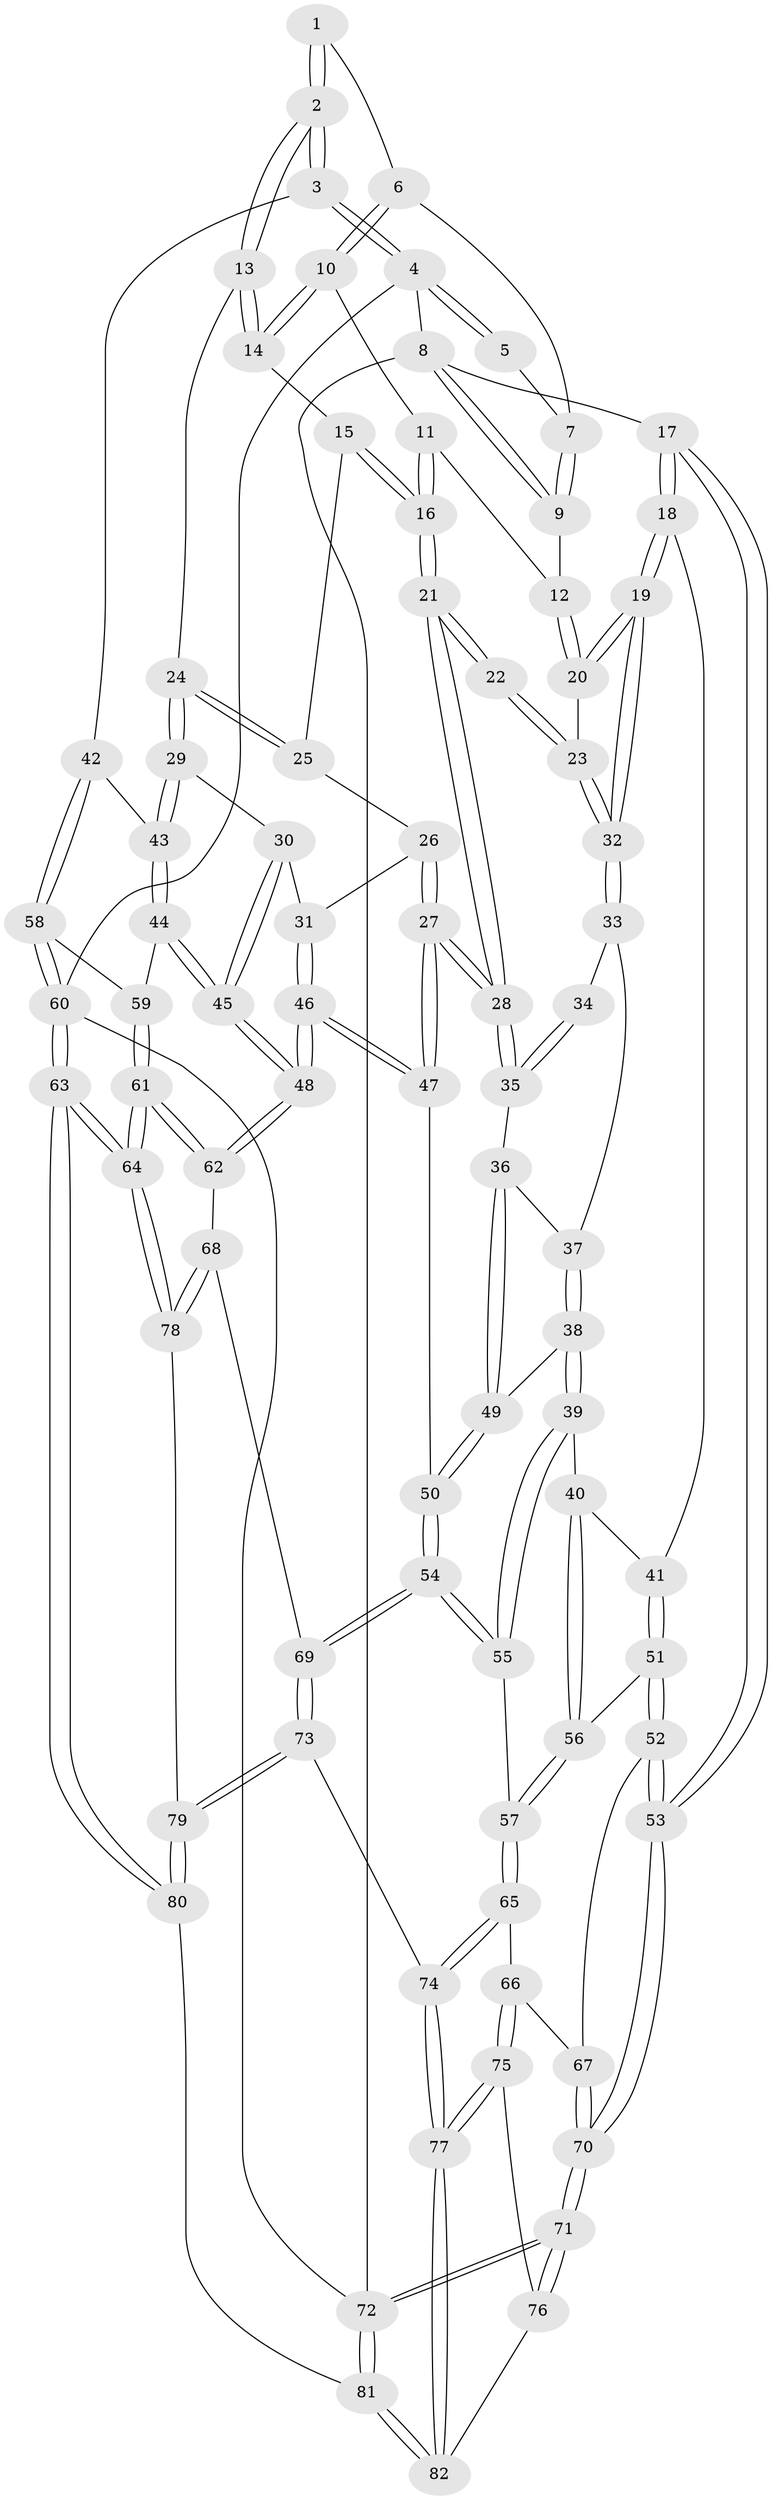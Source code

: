 // Generated by graph-tools (version 1.1) at 2025/27/03/09/25 03:27:15]
// undirected, 82 vertices, 202 edges
graph export_dot {
graph [start="1"]
  node [color=gray90,style=filled];
  1 [pos="+0.7909470527360735+0.05284435769472197"];
  2 [pos="+1+0.2214345512006045"];
  3 [pos="+1+0.22237715865891533"];
  4 [pos="+1+0"];
  5 [pos="+0.7071315984880947+0"];
  6 [pos="+0.6273107621148868+0.11581035105089335"];
  7 [pos="+0.4521843480980742+0"];
  8 [pos="+0+0"];
  9 [pos="+0.3194776032958822+0"];
  10 [pos="+0.6347961256060829+0.13098113980614504"];
  11 [pos="+0.536793479225349+0.2540230165836742"];
  12 [pos="+0.30827122508242444+0"];
  13 [pos="+0.8257264680953134+0.25420941836002"];
  14 [pos="+0.7254064241056125+0.24003065883847333"];
  15 [pos="+0.6675393747684825+0.30761898508688545"];
  16 [pos="+0.5054129068387105+0.35461218389529414"];
  17 [pos="+0+0.368309429118957"];
  18 [pos="+0.06784956306137421+0.384594497303378"];
  19 [pos="+0.10754119953500975+0.3565184444754373"];
  20 [pos="+0.3037872452082889+0.021081232996645504"];
  21 [pos="+0.48532925425845647+0.3685959203154334"];
  22 [pos="+0.4396904322075251+0.3412480427141207"];
  23 [pos="+0.4391149956207739+0.34055082713379353"];
  24 [pos="+0.7615090928233362+0.43656104302531124"];
  25 [pos="+0.6701048168702867+0.35268594476507703"];
  26 [pos="+0.6683352810047011+0.3691846273801417"];
  27 [pos="+0.52531062334811+0.5067127591574854"];
  28 [pos="+0.507280407110522+0.47773518849918595"];
  29 [pos="+0.7603729879487842+0.44557352608384243"];
  30 [pos="+0.7270248163114194+0.4637717861908033"];
  31 [pos="+0.6847833515084396+0.47192183123233294"];
  32 [pos="+0.129446098889686+0.3615882192899719"];
  33 [pos="+0.28913205341516884+0.43008564766870344"];
  34 [pos="+0.35187642973893307+0.4138867790626411"];
  35 [pos="+0.3701443089158643+0.49428951620577"];
  36 [pos="+0.34821405307205955+0.50584414164012"];
  37 [pos="+0.29425385338349336+0.4394845739407561"];
  38 [pos="+0.2819961272882796+0.5569824839223863"];
  39 [pos="+0.25721685076414597+0.5594858276469484"];
  40 [pos="+0.25375490124540023+0.55891568554513"];
  41 [pos="+0.07442037749056928+0.39852465300237755"];
  42 [pos="+1+0.29870676789947226"];
  43 [pos="+0.8040280051607844+0.47089252068339554"];
  44 [pos="+0.8218052572455329+0.5858137578850628"];
  45 [pos="+0.7946911864761211+0.6007031210976383"];
  46 [pos="+0.5690970392447646+0.5873292417971266"];
  47 [pos="+0.5617586646783759+0.5834206146611027"];
  48 [pos="+0.6646513221640511+0.7045568088224798"];
  49 [pos="+0.3195433387646678+0.5583098345801967"];
  50 [pos="+0.401397122071244+0.6492460936644456"];
  51 [pos="+0.10439056698707296+0.6402475934677703"];
  52 [pos="+0.04278296434229186+0.705510374101872"];
  53 [pos="+0+0.6980123242805111"];
  54 [pos="+0.34089709357093984+0.7441643095484268"];
  55 [pos="+0.3015360996100054+0.7369113319339776"];
  56 [pos="+0.1868001034447783+0.6707606404636124"];
  57 [pos="+0.23913779653223827+0.7363913960340177"];
  58 [pos="+1+0.44774997031264485"];
  59 [pos="+0.8784560988173693+0.5825894767999296"];
  60 [pos="+1+1"];
  61 [pos="+1+1"];
  62 [pos="+0.6691410914669627+0.7337482432636931"];
  63 [pos="+1+1"];
  64 [pos="+1+1"];
  65 [pos="+0.19776631008739223+0.7812879294910758"];
  66 [pos="+0.11585069190507392+0.8326873438442728"];
  67 [pos="+0.08190096168310679+0.781633329108558"];
  68 [pos="+0.4927912380015761+0.842692213308541"];
  69 [pos="+0.3860658409822815+0.8391268838182983"];
  70 [pos="+0+0.9157227526378678"];
  71 [pos="+0+1"];
  72 [pos="+0+1"];
  73 [pos="+0.3693099472641609+0.8714075436909772"];
  74 [pos="+0.26967413021187414+0.9105042711591039"];
  75 [pos="+0.11494196719293114+0.8365202292920506"];
  76 [pos="+0.03817157568272116+0.9168818785249166"];
  77 [pos="+0.2286944249724644+0.9427865384913081"];
  78 [pos="+0.5189105129736781+0.9267805113216308"];
  79 [pos="+0.4106027155907661+1"];
  80 [pos="+0.40334316459077457+1"];
  81 [pos="+0.23618824915869285+1"];
  82 [pos="+0.21540015161890283+1"];
  1 -- 2;
  1 -- 2;
  1 -- 6;
  2 -- 3;
  2 -- 3;
  2 -- 13;
  2 -- 13;
  3 -- 4;
  3 -- 4;
  3 -- 42;
  4 -- 5;
  4 -- 5;
  4 -- 8;
  4 -- 60;
  5 -- 7;
  6 -- 7;
  6 -- 10;
  6 -- 10;
  7 -- 9;
  7 -- 9;
  8 -- 9;
  8 -- 9;
  8 -- 17;
  8 -- 72;
  9 -- 12;
  10 -- 11;
  10 -- 14;
  10 -- 14;
  11 -- 12;
  11 -- 16;
  11 -- 16;
  12 -- 20;
  12 -- 20;
  13 -- 14;
  13 -- 14;
  13 -- 24;
  14 -- 15;
  15 -- 16;
  15 -- 16;
  15 -- 25;
  16 -- 21;
  16 -- 21;
  17 -- 18;
  17 -- 18;
  17 -- 53;
  17 -- 53;
  18 -- 19;
  18 -- 19;
  18 -- 41;
  19 -- 20;
  19 -- 20;
  19 -- 32;
  19 -- 32;
  20 -- 23;
  21 -- 22;
  21 -- 22;
  21 -- 28;
  21 -- 28;
  22 -- 23;
  22 -- 23;
  23 -- 32;
  23 -- 32;
  24 -- 25;
  24 -- 25;
  24 -- 29;
  24 -- 29;
  25 -- 26;
  26 -- 27;
  26 -- 27;
  26 -- 31;
  27 -- 28;
  27 -- 28;
  27 -- 47;
  27 -- 47;
  28 -- 35;
  28 -- 35;
  29 -- 30;
  29 -- 43;
  29 -- 43;
  30 -- 31;
  30 -- 45;
  30 -- 45;
  31 -- 46;
  31 -- 46;
  32 -- 33;
  32 -- 33;
  33 -- 34;
  33 -- 37;
  34 -- 35;
  34 -- 35;
  35 -- 36;
  36 -- 37;
  36 -- 49;
  36 -- 49;
  37 -- 38;
  37 -- 38;
  38 -- 39;
  38 -- 39;
  38 -- 49;
  39 -- 40;
  39 -- 55;
  39 -- 55;
  40 -- 41;
  40 -- 56;
  40 -- 56;
  41 -- 51;
  41 -- 51;
  42 -- 43;
  42 -- 58;
  42 -- 58;
  43 -- 44;
  43 -- 44;
  44 -- 45;
  44 -- 45;
  44 -- 59;
  45 -- 48;
  45 -- 48;
  46 -- 47;
  46 -- 47;
  46 -- 48;
  46 -- 48;
  47 -- 50;
  48 -- 62;
  48 -- 62;
  49 -- 50;
  49 -- 50;
  50 -- 54;
  50 -- 54;
  51 -- 52;
  51 -- 52;
  51 -- 56;
  52 -- 53;
  52 -- 53;
  52 -- 67;
  53 -- 70;
  53 -- 70;
  54 -- 55;
  54 -- 55;
  54 -- 69;
  54 -- 69;
  55 -- 57;
  56 -- 57;
  56 -- 57;
  57 -- 65;
  57 -- 65;
  58 -- 59;
  58 -- 60;
  58 -- 60;
  59 -- 61;
  59 -- 61;
  60 -- 63;
  60 -- 63;
  60 -- 72;
  61 -- 62;
  61 -- 62;
  61 -- 64;
  61 -- 64;
  62 -- 68;
  63 -- 64;
  63 -- 64;
  63 -- 80;
  63 -- 80;
  64 -- 78;
  64 -- 78;
  65 -- 66;
  65 -- 74;
  65 -- 74;
  66 -- 67;
  66 -- 75;
  66 -- 75;
  67 -- 70;
  67 -- 70;
  68 -- 69;
  68 -- 78;
  68 -- 78;
  69 -- 73;
  69 -- 73;
  70 -- 71;
  70 -- 71;
  71 -- 72;
  71 -- 72;
  71 -- 76;
  71 -- 76;
  72 -- 81;
  72 -- 81;
  73 -- 74;
  73 -- 79;
  73 -- 79;
  74 -- 77;
  74 -- 77;
  75 -- 76;
  75 -- 77;
  75 -- 77;
  76 -- 82;
  77 -- 82;
  77 -- 82;
  78 -- 79;
  79 -- 80;
  79 -- 80;
  80 -- 81;
  81 -- 82;
  81 -- 82;
}
